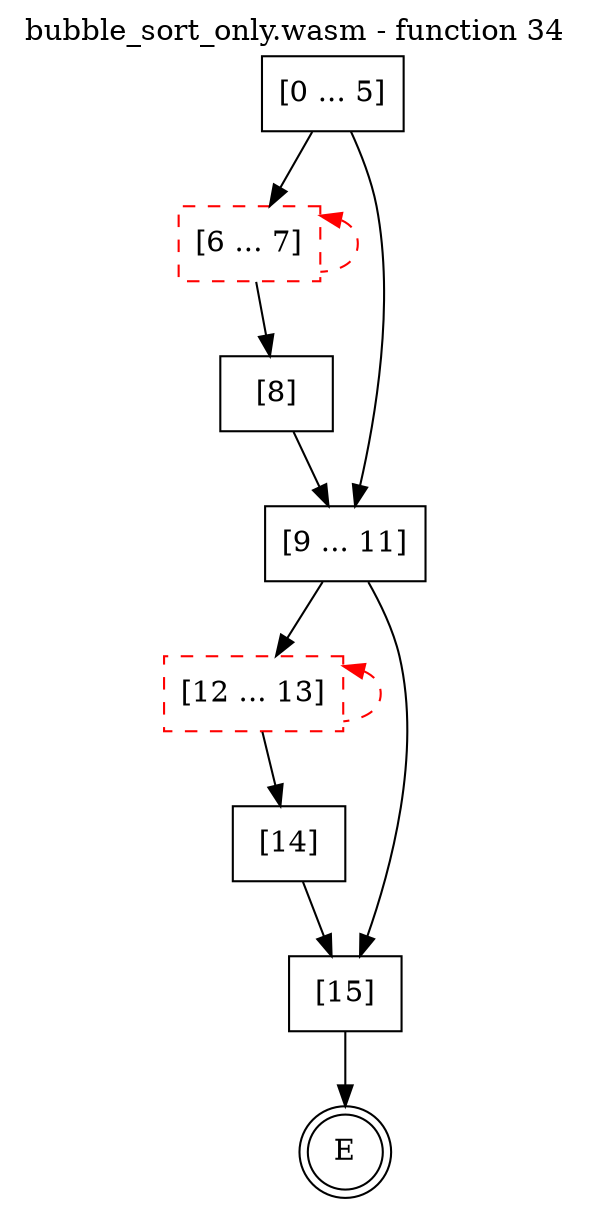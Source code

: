 digraph finite_state_machine {
    label = "bubble_sort_only.wasm - function 34"
    labelloc =  t
    labelfontsize = 16
    labelfontcolor = black
    labelfontname = "Helvetica"
    node [shape = doublecircle]; E ;
    node [shape = box];
    node [shape=box, color=black, style=solid] 0[label="[0 ... 5]"]
    node [shape=box, color=red, style=dashed] 6[label="[6 ... 7]"]
    node [shape=box, color=black, style=solid] 8[label="[8]"]
    node [shape=box, color=black, style=solid] 9[label="[9 ... 11]"]
    node [shape=box, color=red, style=dashed] 12[label="[12 ... 13]"]
    node [shape=box, color=black, style=solid] 14[label="[14]"]
    node [shape=box, color=black, style=solid] 15[label="[15]"]
    0 -> 6;
    0 -> 9;
    6 -> 8;
    6 -> 6[style="dashed" color="red" dir=back];
    8 -> 9;
    9 -> 12;
    9 -> 15;
    12 -> 14;
    12 -> 12[style="dashed" color="red" dir=back];
    14 -> 15;
    15 -> E;
}

